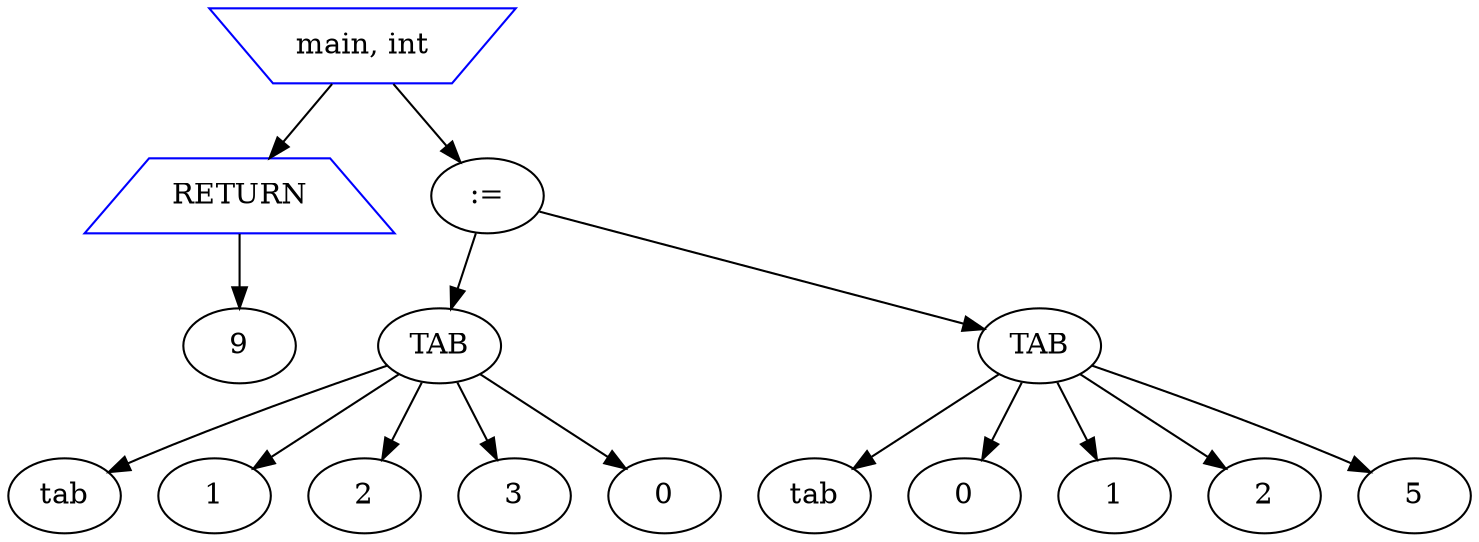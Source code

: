 digraph mon_programme {
	node_16 [label="main, int" shape=invtrapezium color=blue];
	node_15 [label="RETURN" shape=trapezium color=blue];
	node_14 [label="9" shape=ellipse color=black];
	node_13 [label=":=" shape=ellipse color=black];
	node_12 [label="TAB" shape=ellipse color=black];
	node_7 [label="tab" shape=ellipse color=black];
	node_8 [label="1" shape=ellipse color=black];
	node_9 [label="2" shape=ellipse color=black];
	node_10 [label="3" shape=ellipse color=black];
	node_11 [label="0" shape=ellipse color=black];
	node_6 [label="TAB" shape=ellipse color=black];
	node_1 [label="tab" shape=ellipse color=black];
	node_2 [label="0" shape=ellipse color=black];
	node_3 [label="1" shape=ellipse color=black];
	node_4 [label="2" shape=ellipse color=black];
	node_5 [label="5" shape=ellipse color=black];

	node_16 -> node_15;
	node_16 -> node_13;
	node_15 -> node_14;
	node_13 -> node_6;
	node_13 -> node_12;
	node_12 -> node_11;
	node_12 -> node_10;
	node_12 -> node_9;
	node_12 -> node_8;
	node_12 -> node_7;
	node_6 -> node_5;
	node_6 -> node_4;
	node_6 -> node_3;
	node_6 -> node_2;
	node_6 -> node_1;
}